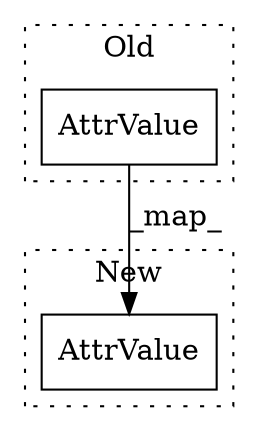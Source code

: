 digraph G {
subgraph cluster0 {
1 [label="AttrValue" a="32" s="9687,9714" l="10,1" shape="box"];
label = "Old";
style="dotted";
}
subgraph cluster1 {
2 [label="AttrValue" a="32" s="9643,9670" l="10,1" shape="box"];
label = "New";
style="dotted";
}
1 -> 2 [label="_map_"];
}